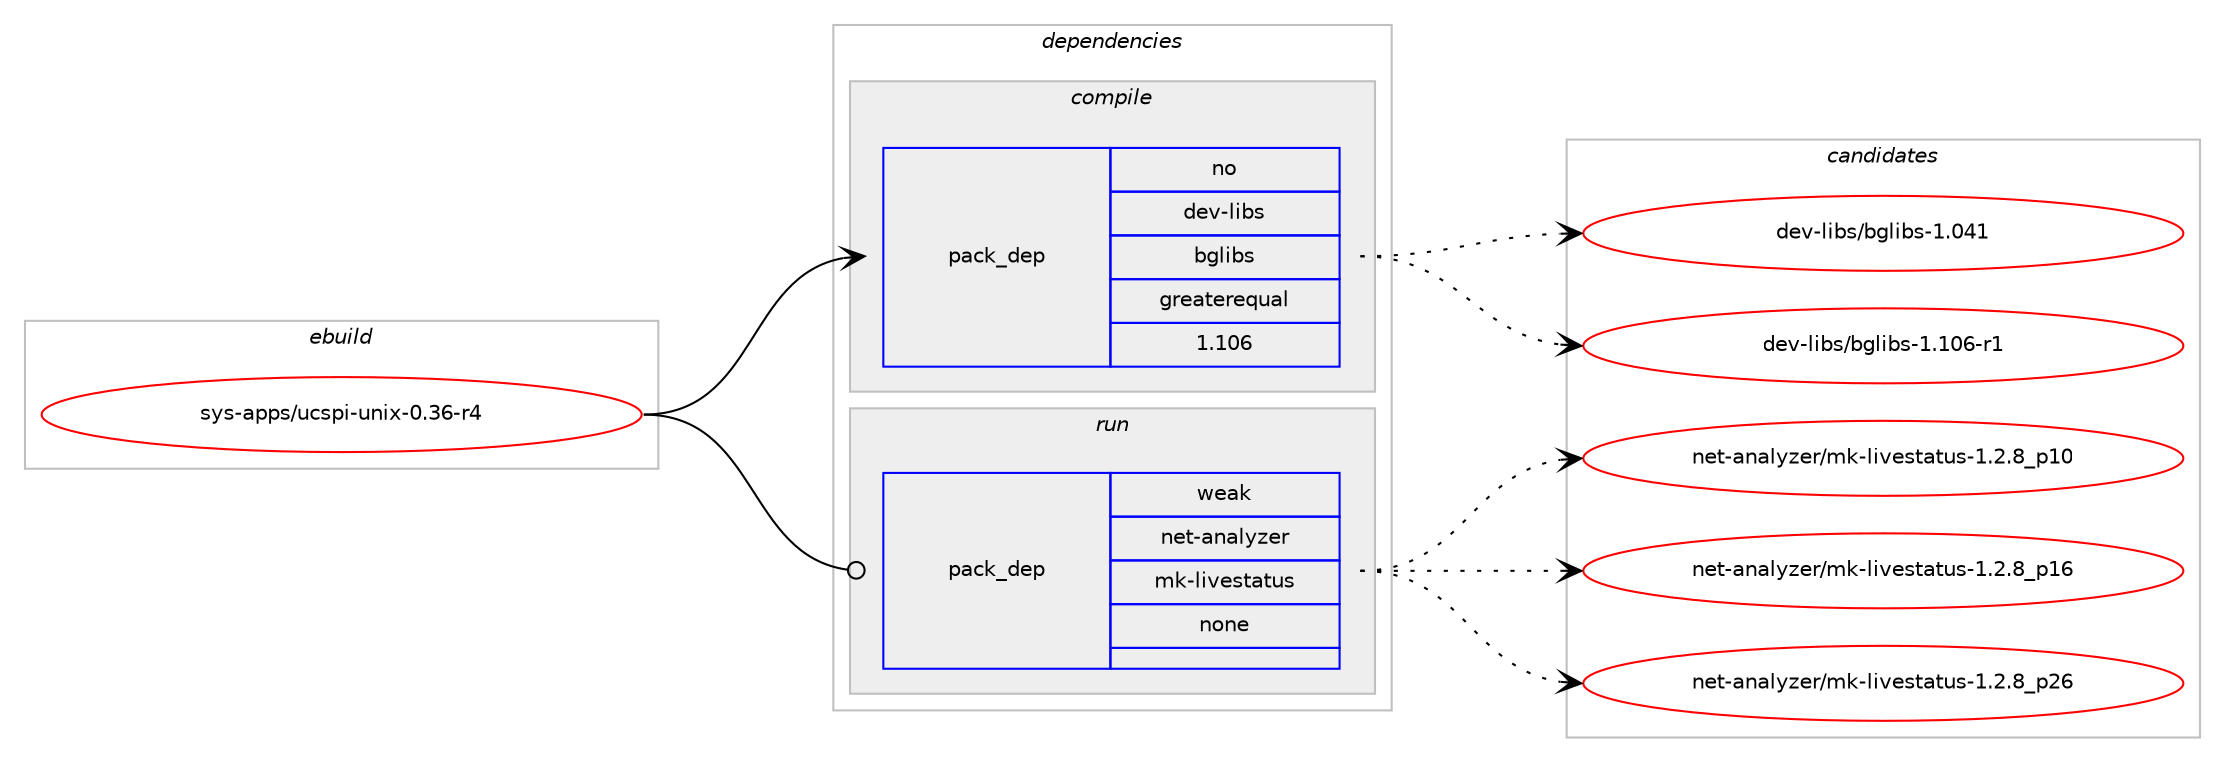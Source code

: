 digraph prolog {

# *************
# Graph options
# *************

newrank=true;
concentrate=true;
compound=true;
graph [rankdir=LR,fontname=Helvetica,fontsize=10,ranksep=1.5];#, ranksep=2.5, nodesep=0.2];
edge  [arrowhead=vee];
node  [fontname=Helvetica,fontsize=10];

# **********
# The ebuild
# **********

subgraph cluster_leftcol {
color=gray;
rank=same;
label=<<i>ebuild</i>>;
id [label="sys-apps/ucspi-unix-0.36-r4", color=red, width=4, href="../sys-apps/ucspi-unix-0.36-r4.svg"];
}

# ****************
# The dependencies
# ****************

subgraph cluster_midcol {
color=gray;
label=<<i>dependencies</i>>;
subgraph cluster_compile {
fillcolor="#eeeeee";
style=filled;
label=<<i>compile</i>>;
subgraph pack1230265 {
dependency1715824 [label=<<TABLE BORDER="0" CELLBORDER="1" CELLSPACING="0" CELLPADDING="4" WIDTH="220"><TR><TD ROWSPAN="6" CELLPADDING="30">pack_dep</TD></TR><TR><TD WIDTH="110">no</TD></TR><TR><TD>dev-libs</TD></TR><TR><TD>bglibs</TD></TR><TR><TD>greaterequal</TD></TR><TR><TD>1.106</TD></TR></TABLE>>, shape=none, color=blue];
}
id:e -> dependency1715824:w [weight=20,style="solid",arrowhead="vee"];
}
subgraph cluster_compileandrun {
fillcolor="#eeeeee";
style=filled;
label=<<i>compile and run</i>>;
}
subgraph cluster_run {
fillcolor="#eeeeee";
style=filled;
label=<<i>run</i>>;
subgraph pack1230266 {
dependency1715825 [label=<<TABLE BORDER="0" CELLBORDER="1" CELLSPACING="0" CELLPADDING="4" WIDTH="220"><TR><TD ROWSPAN="6" CELLPADDING="30">pack_dep</TD></TR><TR><TD WIDTH="110">weak</TD></TR><TR><TD>net-analyzer</TD></TR><TR><TD>mk-livestatus</TD></TR><TR><TD>none</TD></TR><TR><TD></TD></TR></TABLE>>, shape=none, color=blue];
}
id:e -> dependency1715825:w [weight=20,style="solid",arrowhead="odot"];
}
}

# **************
# The candidates
# **************

subgraph cluster_choices {
rank=same;
color=gray;
label=<<i>candidates</i>>;

subgraph choice1230265 {
color=black;
nodesep=1;
choice1001011184510810598115479810310810598115454946485249 [label="dev-libs/bglibs-1.041", color=red, width=4,href="../dev-libs/bglibs-1.041.svg"];
choice10010111845108105981154798103108105981154549464948544511449 [label="dev-libs/bglibs-1.106-r1", color=red, width=4,href="../dev-libs/bglibs-1.106-r1.svg"];
dependency1715824:e -> choice1001011184510810598115479810310810598115454946485249:w [style=dotted,weight="100"];
dependency1715824:e -> choice10010111845108105981154798103108105981154549464948544511449:w [style=dotted,weight="100"];
}
subgraph choice1230266 {
color=black;
nodesep=1;
choice110101116459711097108121122101114471091074510810511810111511697116117115454946504656951124948 [label="net-analyzer/mk-livestatus-1.2.8_p10", color=red, width=4,href="../net-analyzer/mk-livestatus-1.2.8_p10.svg"];
choice110101116459711097108121122101114471091074510810511810111511697116117115454946504656951124954 [label="net-analyzer/mk-livestatus-1.2.8_p16", color=red, width=4,href="../net-analyzer/mk-livestatus-1.2.8_p16.svg"];
choice110101116459711097108121122101114471091074510810511810111511697116117115454946504656951125054 [label="net-analyzer/mk-livestatus-1.2.8_p26", color=red, width=4,href="../net-analyzer/mk-livestatus-1.2.8_p26.svg"];
dependency1715825:e -> choice110101116459711097108121122101114471091074510810511810111511697116117115454946504656951124948:w [style=dotted,weight="100"];
dependency1715825:e -> choice110101116459711097108121122101114471091074510810511810111511697116117115454946504656951124954:w [style=dotted,weight="100"];
dependency1715825:e -> choice110101116459711097108121122101114471091074510810511810111511697116117115454946504656951125054:w [style=dotted,weight="100"];
}
}

}
